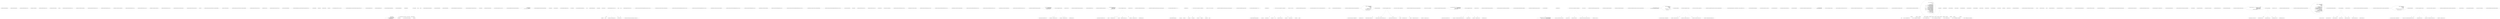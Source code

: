 digraph  {
n0 [cluster="Humanizer.Tests.ToQuantityTests.ToQuantityTests()", label="Entry Humanizer.Tests.ToQuantityTests.ToQuantityTests()", span="7-7"];
n1 [cluster="Humanizer.Tests.ToQuantityTests.ToQuantityTests()", label="Exit Humanizer.Tests.ToQuantityTests.ToQuantityTests()", span="7-7"];
n2 [cluster="Humanizer.Tests.ToQuantityTests.ToQuantity(string, int, string)", label="Entry Humanizer.Tests.ToQuantityTests.ToQuantity(string, int, string)", span="24-24"];
n3 [cluster="Humanizer.Tests.ToQuantityTests.ToQuantity(string, int, string)", label="Assert.Equal(expected, word.ToQuantity(quatity))", span="26-26"];
n4 [cluster="Humanizer.Tests.ToQuantityTests.ToQuantity(string, int, string)", label="Exit Humanizer.Tests.ToQuantityTests.ToQuantity(string, int, string)", span="24-24"];
n5 [cluster="string.ToQuantity(int, Humanizer.ShowQuantityAs)", label="Entry string.ToQuantity(int, Humanizer.ShowQuantityAs)", span="45-45"];
n6 [cluster="Unk.Equal", label="Entry Unk.Equal", span=""];
n7 [cluster="Humanizer.Tests.ToQuantityTests.ToQuantityWithNoQuantity(string, int, string)", label="Entry Humanizer.Tests.ToQuantityTests.ToQuantityWithNoQuantity(string, int, string)", span="41-41"];
n8 [cluster="Humanizer.Tests.ToQuantityTests.ToQuantityWithNoQuantity(string, int, string)", label="Assert.Equal(expected, word.ToQuantity(quatity, ShowQuantityAs.None))", span="43-43"];
n9 [cluster="Humanizer.Tests.ToQuantityTests.ToQuantityWithNoQuantity(string, int, string)", label="Exit Humanizer.Tests.ToQuantityTests.ToQuantityWithNoQuantity(string, int, string)", span="41-41"];
n10 [cluster="Humanizer.Tests.ToQuantityTests.ToQuantityNumeric(string, int, string)", label="Entry Humanizer.Tests.ToQuantityTests.ToQuantityNumeric(string, int, string)", span="58-58"];
n11 [cluster="Humanizer.Tests.ToQuantityTests.ToQuantityNumeric(string, int, string)", label="Assert.Equal(expected, word.ToQuantity(quatity, ShowQuantityAs.Numeric))", span="61-61"];
n12 [cluster="Humanizer.Tests.ToQuantityTests.ToQuantityNumeric(string, int, string)", label="Exit Humanizer.Tests.ToQuantityTests.ToQuantityNumeric(string, int, string)", span="58-58"];
n13 [cluster="Humanizer.Tests.ToQuantityTests.ToQuantityWords(string, int, string)", label="Entry Humanizer.Tests.ToQuantityTests.ToQuantityWords(string, int, string)", span="77-77"];
n14 [cluster="Humanizer.Tests.ToQuantityTests.ToQuantityWords(string, int, string)", label="Assert.Equal(expected, word.ToQuantity(quatity, ShowQuantityAs.Words))", span="79-79"];
n15 [cluster="Humanizer.Tests.ToQuantityTests.ToQuantityWords(string, int, string)", label="Exit Humanizer.Tests.ToQuantityTests.ToQuantityWords(string, int, string)", span="77-77"];
m0_0 [cluster="Humanizer.Tests.Localisation.es.NumberToWordsTests.NumberToWordsTests()", file="NameLookup.cs", label="Entry Humanizer.Tests.Localisation.es.NumberToWordsTests.NumberToWordsTests()", span="7-7"];
m0_1 [cluster="Humanizer.Tests.Localisation.es.NumberToWordsTests.NumberToWordsTests()", file="NameLookup.cs", label="Exit Humanizer.Tests.Localisation.es.NumberToWordsTests.NumberToWordsTests()", span="7-7"];
m0_5 [cluster="int.ToWords()", file="NameLookup.cs", label="Entry int.ToWords()", span="32-32"];
m0_7 [cluster="Humanizer.Tests.Localisation.es.NumberToWordsTests.ToOrdinalWords(int, string, Humanizer.GrammaticalGender)", file="NameLookup.cs", label="Entry Humanizer.Tests.Localisation.es.NumberToWordsTests.ToOrdinalWords(int, string, Humanizer.GrammaticalGender)", span="56-56"];
m0_8 [cluster="Humanizer.Tests.Localisation.es.NumberToWordsTests.ToOrdinalWords(int, string, Humanizer.GrammaticalGender)", file="NameLookup.cs", label="Assert.Equal(words, number.ToOrdinalWords(gender))", span="58-58"];
m0_9 [cluster="Humanizer.Tests.Localisation.es.NumberToWordsTests.ToOrdinalWords(int, string, Humanizer.GrammaticalGender)", file="NameLookup.cs", label="Exit Humanizer.Tests.Localisation.es.NumberToWordsTests.ToOrdinalWords(int, string, Humanizer.GrammaticalGender)", span="56-56"];
m0_2 [cluster="Humanizer.Tests.Localisation.es.NumberToWordsTests.ToWords(int, string)", file="NameLookup.cs", label="Entry Humanizer.Tests.Localisation.es.NumberToWordsTests.ToWords(int, string)", span="45-45"];
m0_3 [cluster="Humanizer.Tests.Localisation.es.NumberToWordsTests.ToWords(int, string)", file="NameLookup.cs", label="Assert.Equal(expected, number.ToWords())", span="47-47"];
m0_4 [cluster="Humanizer.Tests.Localisation.es.NumberToWordsTests.ToWords(int, string)", file="NameLookup.cs", label="Exit Humanizer.Tests.Localisation.es.NumberToWordsTests.ToWords(int, string)", span="45-45"];
m0_10 [cluster="int.ToOrdinalWords(Humanizer.GrammaticalGender)", file="NameLookup.cs", label="Entry int.ToOrdinalWords(Humanizer.GrammaticalGender)", span="79-79"];
m1_0 [cluster="CommandLine.Text.Example.Example(string, System.Collections.Generic.IEnumerable<CommandLine.UnParserSettings>, object)", file="ParserResult.cs", label="Entry CommandLine.Text.Example.Example(string, System.Collections.Generic.IEnumerable<CommandLine.UnParserSettings>, object)", span="22-22"];
m1_1 [cluster="CommandLine.Text.Example.Example(string, System.Collections.Generic.IEnumerable<CommandLine.UnParserSettings>, object)", file="ParserResult.cs", label="string.IsNullOrEmpty(helpText)", span="24-24"];
m1_7 [cluster="CommandLine.Text.Example.Example(string, System.Collections.Generic.IEnumerable<CommandLine.UnParserSettings>, object)", file="ParserResult.cs", label="this.helpText = helpText", span="28-28"];
m1_8 [cluster="CommandLine.Text.Example.Example(string, System.Collections.Generic.IEnumerable<CommandLine.UnParserSettings>, object)", file="ParserResult.cs", label="this.formatStyles = formatStyles", span="29-29"];
m1_9 [cluster="CommandLine.Text.Example.Example(string, System.Collections.Generic.IEnumerable<CommandLine.UnParserSettings>, object)", file="ParserResult.cs", label="this.sample = sample", span="30-30"];
m1_2 [cluster="CommandLine.Text.Example.Example(string, System.Collections.Generic.IEnumerable<CommandLine.UnParserSettings>, object)", file="ParserResult.cs", label="throw new ArgumentException(''helpText can't be null or empty'', ''helpText'');", span="24-24"];
m1_10 [cluster="CommandLine.Text.Example.Example(string, System.Collections.Generic.IEnumerable<CommandLine.UnParserSettings>, object)", file="ParserResult.cs", label="Exit CommandLine.Text.Example.Example(string, System.Collections.Generic.IEnumerable<CommandLine.UnParserSettings>, object)", span="22-22"];
m1_16 [cluster="CommandLine.Text.Example.Example(string, object)", file="ParserResult.cs", label="Entry CommandLine.Text.Example.Example(string, object)", span="38-38"];
m1_17 [cluster="CommandLine.Text.Example.Example(string, object)", file="ParserResult.cs", label="Exit CommandLine.Text.Example.Example(string, object)", span="38-38"];
m1_24 [cluster="CommandLine.Text.Example.Equals(CommandLine.Text.Example)", file="ParserResult.cs", label="Entry CommandLine.Text.Example.Equals(CommandLine.Text.Example)", span="88-88"];
m1_30 [cluster="CommandLine.Text.Example.Equals(CommandLine.Text.Example)", file="ParserResult.cs", label="other == null", span="90-90"];
m1_32 [cluster="CommandLine.Text.Example.Equals(CommandLine.Text.Example)", file="ParserResult.cs", label="return HelpText.Equals(other.HelpText)\r\n                && FormatStyles.SequenceEqual(other.FormatStyles)\r\n                && Sample.Equals(other.Sample);", span="95-97"];
m1_31 [cluster="CommandLine.Text.Example.Equals(CommandLine.Text.Example)", file="ParserResult.cs", label="return false;", span="92-92"];
m1_33 [cluster="CommandLine.Text.Example.Equals(CommandLine.Text.Example)", file="ParserResult.cs", label="Exit CommandLine.Text.Example.Equals(CommandLine.Text.Example)", span="88-88"];
m1_26 [cluster="CommandLine.Text.Example.GetHashCode()", file="ParserResult.cs", label="Entry CommandLine.Text.Example.GetHashCode()", span="78-78"];
m1_27 [cluster="CommandLine.Text.Example.GetHashCode()", file="ParserResult.cs", label="return new { HelpText, FormatStyles, Sample }.GetHashCode();", span="80-80"];
m1_28 [cluster="CommandLine.Text.Example.GetHashCode()", file="ParserResult.cs", label="Exit CommandLine.Text.Example.GetHashCode()", span="78-78"];
m1_14 [cluster="CommandLine.Text.Example.Example(string, CommandLine.UnParserSettings, object)", file="ParserResult.cs", label="Entry CommandLine.Text.Example.Example(string, CommandLine.UnParserSettings, object)", span="33-33"];
m1_15 [cluster="CommandLine.Text.Example.Example(string, CommandLine.UnParserSettings, object)", file="ParserResult.cs", label="Exit CommandLine.Text.Example.Example(string, CommandLine.UnParserSettings, object)", span="33-33"];
m1_25 [cluster="object.Equals(object)", file="ParserResult.cs", label="Entry object.Equals(object)", span="0-0"];
m1_40 [cluster="CommandLine.UnParserSettings.UnParserSettings()", file="ParserResult.cs", label="Entry CommandLine.UnParserSettings.UnParserSettings()", span="15-15"];
m1_39 [cluster="System.Collections.Generic.IEnumerable<TSource>.Any<TSource>()", file="ParserResult.cs", label="Entry System.Collections.Generic.IEnumerable<TSource>.Any<TSource>()", span="0-0"];
m1_36 [cluster="CommandLine.Text.ExampleExtensions.GetFormatStylesOrDefault(CommandLine.Text.Example)", file="ParserResult.cs", label="Entry CommandLine.Text.ExampleExtensions.GetFormatStylesOrDefault(CommandLine.Text.Example)", span="103-103"];
m1_37 [cluster="CommandLine.Text.ExampleExtensions.GetFormatStylesOrDefault(CommandLine.Text.Example)", file="ParserResult.cs", label="return example.FormatStyles.Any()\r\n                ? example.FormatStyles\r\n                : new[] { new UnParserSettings { Consumed = true } };", span="105-107"];
m1_38 [cluster="CommandLine.Text.ExampleExtensions.GetFormatStylesOrDefault(CommandLine.Text.Example)", file="ParserResult.cs", label="Exit CommandLine.Text.ExampleExtensions.GetFormatStylesOrDefault(CommandLine.Text.Example)", span="103-103"];
m1_34 [cluster="string.Equals(string)", file="ParserResult.cs", label="Entry string.Equals(string)", span="0-0"];
m1_11 [cluster="string.IsNullOrEmpty(string)", file="ParserResult.cs", label="Entry string.IsNullOrEmpty(string)", span="0-0"];
m1_12 [cluster="System.ArgumentException.ArgumentException(string, string)", file="ParserResult.cs", label="Entry System.ArgumentException.ArgumentException(string, string)", span="0-0"];
m1_35 [cluster="Unk.SequenceEqual", file="ParserResult.cs", label="Entry Unk.SequenceEqual", span=""];
m1_13 [cluster="System.ArgumentNullException.ArgumentNullException(string)", file="ParserResult.cs", label="Entry System.ArgumentNullException.ArgumentNullException(string)", span="0-0"];
m1_18 [cluster="CommandLine.Text.Example.Equals(object)", file="ParserResult.cs", label="Entry CommandLine.Text.Example.Equals(object)", span="63-63"];
m1_19 [cluster="CommandLine.Text.Example.Equals(object)", file="ParserResult.cs", label="var other = obj as Example", span="65-65"];
m1_22 [cluster="CommandLine.Text.Example.Equals(object)", file="ParserResult.cs", label="return base.Equals(obj);", span="71-71"];
m1_20 [cluster="CommandLine.Text.Example.Equals(object)", file="ParserResult.cs", label="other != null", span="66-66"];
m1_21 [cluster="CommandLine.Text.Example.Equals(object)", file="ParserResult.cs", label="return Equals(other);", span="68-68"];
m1_23 [cluster="CommandLine.Text.Example.Equals(object)", file="ParserResult.cs", label="Exit CommandLine.Text.Example.Equals(object)", span="63-63"];
m1_29 [cluster="object.GetHashCode()", file="ParserResult.cs", label="Entry object.GetHashCode()", span="0-0"];
m1_41 [file="ParserResult.cs", label="CommandLine.Text.Example", span=""];
m2_9 [cluster="string.Substring(int, int)", file="ReflectionExtensions.cs", label="Entry string.Substring(int, int)", span="0-0"];
m2_0 [cluster="Humanizer.FixedLengthTruncator.Truncate(string, int, string)", file="ReflectionExtensions.cs", label="Entry Humanizer.FixedLengthTruncator.Truncate(string, int, string)", span="7-7"];
m2_1 [cluster="Humanizer.FixedLengthTruncator.Truncate(string, int, string)", file="ReflectionExtensions.cs", label="value == null", span="9-9"];
m2_3 [cluster="Humanizer.FixedLengthTruncator.Truncate(string, int, string)", file="ReflectionExtensions.cs", label="value.Length == 0", span="12-12"];
m2_4 [cluster="Humanizer.FixedLengthTruncator.Truncate(string, int, string)", file="ReflectionExtensions.cs", label="return value;", span="13-13"];
m2_5 [cluster="Humanizer.FixedLengthTruncator.Truncate(string, int, string)", file="ReflectionExtensions.cs", label="truncationString == null || truncationString.Length > length", span="15-15"];
m2_6 [cluster="Humanizer.FixedLengthTruncator.Truncate(string, int, string)", file="ReflectionExtensions.cs", label="return value.Substring(0, length);", span="16-16"];
m2_7 [cluster="Humanizer.FixedLengthTruncator.Truncate(string, int, string)", file="ReflectionExtensions.cs", label="return value.Length > length ? value.Substring(0, length - truncationString.Length) + truncationString : value;", span="18-18"];
m2_2 [cluster="Humanizer.FixedLengthTruncator.Truncate(string, int, string)", file="ReflectionExtensions.cs", label="return null;", span="10-10"];
m2_8 [cluster="Humanizer.FixedLengthTruncator.Truncate(string, int, string)", file="ReflectionExtensions.cs", label="Exit Humanizer.FixedLengthTruncator.Truncate(string, int, string)", span="7-7"];
m5_26 [cluster="Humanizer.Tests.TruncatorTests.TruncateWithTruncationStringAndFixedNumberOfWordsTruncator(string, int, string, string)", file="Tokenizer.cs", label="Entry Humanizer.Tests.TruncatorTests.TruncateWithTruncationStringAndFixedNumberOfWordsTruncator(string, int, string, string)", span="110-110"];
m5_27 [cluster="Humanizer.Tests.TruncatorTests.TruncateWithTruncationStringAndFixedNumberOfWordsTruncator(string, int, string, string)", file="Tokenizer.cs", label="Assert.Equal(expectedOutput, input.Truncate(length, truncationString, Truncator.FixedNumberOfWords))", span="112-112"];
m5_28 [cluster="Humanizer.Tests.TruncatorTests.TruncateWithTruncationStringAndFixedNumberOfWordsTruncator(string, int, string, string)", file="Tokenizer.cs", label="Exit Humanizer.Tests.TruncatorTests.TruncateWithTruncationStringAndFixedNumberOfWordsTruncator(string, int, string, string)", span="110-110"];
m5_19 [cluster="Humanizer.Tests.TruncatorTests.TruncateWithTruncationStringAndFixedLengthTruncator(string, int, string, string)", file="Tokenizer.cs", label="Entry Humanizer.Tests.TruncatorTests.TruncateWithTruncationStringAndFixedLengthTruncator(string, int, string, string)", span="80-80"];
m5_20 [cluster="Humanizer.Tests.TruncatorTests.TruncateWithTruncationStringAndFixedLengthTruncator(string, int, string, string)", file="Tokenizer.cs", label="Assert.Equal(expectedOutput, input.Truncate(length, truncationString, Truncator.FixedLength))", span="82-82"];
m5_21 [cluster="Humanizer.Tests.TruncatorTests.TruncateWithTruncationStringAndFixedLengthTruncator(string, int, string, string)", file="Tokenizer.cs", label="Exit Humanizer.Tests.TruncatorTests.TruncateWithTruncationStringAndFixedLengthTruncator(string, int, string, string)", span="80-80"];
m5_5 [cluster="Humanizer.Tests.TruncatorTests.TruncateWithFixedLengthTruncator(string, int, string)", file="Tokenizer.cs", label="Entry Humanizer.Tests.TruncatorTests.TruncateWithFixedLengthTruncator(string, int, string)", span="26-26"];
m5_6 [cluster="Humanizer.Tests.TruncatorTests.TruncateWithFixedLengthTruncator(string, int, string)", file="Tokenizer.cs", label="Assert.Equal(expectedOutput, input.Truncate(length, Truncator.FixedLength))", span="28-28"];
m5_7 [cluster="Humanizer.Tests.TruncatorTests.TruncateWithFixedLengthTruncator(string, int, string)", file="Tokenizer.cs", label="Exit Humanizer.Tests.TruncatorTests.TruncateWithFixedLengthTruncator(string, int, string)", span="26-26"];
m5_23 [cluster="Humanizer.Tests.TruncatorTests.TruncateWithTruncationStringAndFixedNumberOfCharactersTruncator(string, int, string, string)", file="Tokenizer.cs", label="Entry Humanizer.Tests.TruncatorTests.TruncateWithTruncationStringAndFixedNumberOfCharactersTruncator(string, int, string, string)", span="95-95"];
m5_24 [cluster="Humanizer.Tests.TruncatorTests.TruncateWithTruncationStringAndFixedNumberOfCharactersTruncator(string, int, string, string)", file="Tokenizer.cs", label="Assert.Equal(expectedOutput, input.Truncate(length, truncationString, Truncator.FixedNumberOfCharacters))", span="97-97"];
m5_25 [cluster="Humanizer.Tests.TruncatorTests.TruncateWithTruncationStringAndFixedNumberOfCharactersTruncator(string, int, string, string)", file="Tokenizer.cs", label="Exit Humanizer.Tests.TruncatorTests.TruncateWithTruncationStringAndFixedNumberOfCharactersTruncator(string, int, string, string)", span="95-95"];
m5_8 [cluster="string.Truncate(int, Humanizer.ITruncator)", file="Tokenizer.cs", label="Entry string.Truncate(int, Humanizer.ITruncator)", span="27-27"];
m5_3 [cluster="string.Truncate(int)", file="Tokenizer.cs", label="Entry string.Truncate(int)", span="15-15"];
m5_0 [cluster="Humanizer.Tests.TruncatorTests.Truncate(string, int, string)", file="Tokenizer.cs", label="Entry Humanizer.Tests.TruncatorTests.Truncate(string, int, string)", span="14-14"];
m5_2 [cluster="Humanizer.Tests.TruncatorTests.Truncate(string, int, string)", file="Tokenizer.cs", label="Exit Humanizer.Tests.TruncatorTests.Truncate(string, int, string)", span="14-14"];
m5_18 [cluster="string.Truncate(int, string)", file="Tokenizer.cs", label="Entry string.Truncate(int, string)", span="39-39"];
m5_22 [cluster="string.Truncate(int, string, Humanizer.ITruncator)", file="Tokenizer.cs", label="Entry string.Truncate(int, string, Humanizer.ITruncator)", span="52-52"];
m5_15 [cluster="Humanizer.Tests.TruncatorTests.TruncateWithTruncationString(string, int, string, string)", file="Tokenizer.cs", label="Entry Humanizer.Tests.TruncatorTests.TruncateWithTruncationString(string, int, string, string)", span="65-65"];
m5_16 [cluster="Humanizer.Tests.TruncatorTests.TruncateWithTruncationString(string, int, string, string)", file="Tokenizer.cs", label="Assert.Equal(expectedOutput, input.Truncate(length, truncationString))", span="67-67"];
m5_17 [cluster="Humanizer.Tests.TruncatorTests.TruncateWithTruncationString(string, int, string, string)", file="Tokenizer.cs", label="Exit Humanizer.Tests.TruncatorTests.TruncateWithTruncationString(string, int, string, string)", span="65-65"];
m5_9 [cluster="Humanizer.Tests.TruncatorTests.TruncateWithFixedNumberOfCharactersTruncator(string, int, string)", file="Tokenizer.cs", label="Entry Humanizer.Tests.TruncatorTests.TruncateWithFixedNumberOfCharactersTruncator(string, int, string)", span="38-38"];
m5_10 [cluster="Humanizer.Tests.TruncatorTests.TruncateWithFixedNumberOfCharactersTruncator(string, int, string)", file="Tokenizer.cs", label="Assert.Equal(expectedOutput, input.Truncate(length, Truncator.FixedNumberOfCharacters))", span="40-40"];
m5_11 [cluster="Humanizer.Tests.TruncatorTests.TruncateWithFixedNumberOfCharactersTruncator(string, int, string)", file="Tokenizer.cs", label="Exit Humanizer.Tests.TruncatorTests.TruncateWithFixedNumberOfCharactersTruncator(string, int, string)", span="38-38"];
m5_12 [cluster="Humanizer.Tests.TruncatorTests.TruncateWithFixedNumberOfWordsTruncator(string, int, string)", file="Tokenizer.cs", label="Entry Humanizer.Tests.TruncatorTests.TruncateWithFixedNumberOfWordsTruncator(string, int, string)", span="51-51"];
m5_13 [cluster="Humanizer.Tests.TruncatorTests.TruncateWithFixedNumberOfWordsTruncator(string, int, string)", file="Tokenizer.cs", label="Assert.Equal(expectedOutput, input.Truncate(length, Truncator.FixedNumberOfWords))", span="53-53"];
m5_14 [cluster="Humanizer.Tests.TruncatorTests.TruncateWithFixedNumberOfWordsTruncator(string, int, string)", file="Tokenizer.cs", label="Exit Humanizer.Tests.TruncatorTests.TruncateWithFixedNumberOfWordsTruncator(string, int, string)", span="51-51"];
m7_46 [cluster="CommandLine.Tests.Unit.Text.HelpTextTests.Create_instance_with_enum_options_disabled()", file="TypeLookup.cs", label="Entry CommandLine.Tests.Unit.Text.HelpTextTests.Create_instance_with_enum_options_disabled()", span="90-90"];
m7_47 [cluster="CommandLine.Tests.Unit.Text.HelpTextTests.Create_instance_with_enum_options_disabled()", file="TypeLookup.cs", label="var sut = new HelpText { AddDashesToOption = true }\r\n                .AddPreOptionsLine(''pre-options'')\r\n                .AddOptions(new FakeOptionsWithHelpTextEnum())\r\n                .AddPostOptionsLine(''post-options'')", span="94-97"];
m7_48 [cluster="CommandLine.Tests.Unit.Text.HelpTextTests.Create_instance_with_enum_options_disabled()", file="TypeLookup.cs", label="var lines = sut.ToString().ToNotEmptyLines().TrimStringArray()", span="101-101"];
m7_49 [cluster="CommandLine.Tests.Unit.Text.HelpTextTests.Create_instance_with_enum_options_disabled()", file="TypeLookup.cs", label="Assert.Equal(''pre-options'', lines[0])", span="102-102"];
m7_50 [cluster="CommandLine.Tests.Unit.Text.HelpTextTests.Create_instance_with_enum_options_disabled()", file="TypeLookup.cs", label="Assert.Equal(''--stringvalue    Define a string value here.'', lines[1])", span="103-103"];
m7_51 [cluster="CommandLine.Tests.Unit.Text.HelpTextTests.Create_instance_with_enum_options_disabled()", file="TypeLookup.cs", label="Assert.Equal(''--shape          Define a enum value here.'', lines[2])", span="104-104"];
m7_52 [cluster="CommandLine.Tests.Unit.Text.HelpTextTests.Create_instance_with_enum_options_disabled()", file="TypeLookup.cs", label="Assert.Equal(''--help           Display this help screen.'', lines[3])", span="105-105"];
m7_53 [cluster="CommandLine.Tests.Unit.Text.HelpTextTests.Create_instance_with_enum_options_disabled()", file="TypeLookup.cs", label="Assert.Equal(''post-options'', lines[4])", span="106-106"];
m7_54 [cluster="CommandLine.Tests.Unit.Text.HelpTextTests.Create_instance_with_enum_options_disabled()", file="TypeLookup.cs", label="Exit CommandLine.Tests.Unit.Text.HelpTextTests.Create_instance_with_enum_options_disabled()", span="90-90"];
m7_16 [cluster="CommandLine.Text.HelpText.HelpText(string, string)", file="TypeLookup.cs", label="Entry CommandLine.Text.HelpText.HelpText(string, string)", span="79-79"];
m7_22 [cluster="CommandLine.Tests.Unit.Text.HelpTextTests.Create_instance_with_options()", file="TypeLookup.cs", label="Entry CommandLine.Tests.Unit.Text.HelpTextTests.Create_instance_with_options()", span="46-46"];
m7_23 [cluster="CommandLine.Tests.Unit.Text.HelpTextTests.Create_instance_with_options()", file="TypeLookup.cs", label="var sut = new HelpText { AddDashesToOption = true }\r\n                .AddPreOptionsLine(''pre-options'')\r\n                .AddOptions(new FakeOptions())\r\n                .AddPostOptionsLine(''post-options'')", span="50-53"];
m7_24 [cluster="CommandLine.Tests.Unit.Text.HelpTextTests.Create_instance_with_options()", file="TypeLookup.cs", label="var lines = sut.ToString().ToNotEmptyLines().TrimStringArray()", span="57-57"];
m7_25 [cluster="CommandLine.Tests.Unit.Text.HelpTextTests.Create_instance_with_options()", file="TypeLookup.cs", label="Assert.Equal(''pre-options'', lines[0])", span="58-58"];
m7_26 [cluster="CommandLine.Tests.Unit.Text.HelpTextTests.Create_instance_with_options()", file="TypeLookup.cs", label="Assert.Equal(''--stringvalue    Define a string value here.'', lines[1])", span="59-59"];
m7_27 [cluster="CommandLine.Tests.Unit.Text.HelpTextTests.Create_instance_with_options()", file="TypeLookup.cs", label="Assert.Equal(''-i               Define a int sequence here.'', lines[2])", span="60-60"];
m7_28 [cluster="CommandLine.Tests.Unit.Text.HelpTextTests.Create_instance_with_options()", file="TypeLookup.cs", label="Assert.Equal(''-x               Define a boolean or switch value here.'', lines[3])", span="61-61"];
m7_29 [cluster="CommandLine.Tests.Unit.Text.HelpTextTests.Create_instance_with_options()", file="TypeLookup.cs", label="Assert.Equal(''--help           Display this help screen.'', lines[4])", span="62-62"];
m7_30 [cluster="CommandLine.Tests.Unit.Text.HelpTextTests.Create_instance_with_options()", file="TypeLookup.cs", label="Assert.Equal(''post-options'', lines[5])", span="63-63"];
m7_31 [cluster="CommandLine.Tests.Unit.Text.HelpTextTests.Create_instance_with_options()", file="TypeLookup.cs", label="Exit CommandLine.Tests.Unit.Text.HelpTextTests.Create_instance_with_options()", span="46-46"];
m7_62 [cluster="CommandLine.Tests.Unit.Text.HelpTextTests.When_help_text_is_longer_than_width_it_will_wrap_around_as_if_in_a_column()", file="TypeLookup.cs", label="Entry CommandLine.Tests.Unit.Text.HelpTextTests.When_help_text_is_longer_than_width_it_will_wrap_around_as_if_in_a_column()", span="126-126"];
m7_63 [cluster="CommandLine.Tests.Unit.Text.HelpTextTests.When_help_text_is_longer_than_width_it_will_wrap_around_as_if_in_a_column()", file="TypeLookup.cs", label="var sut = new HelpText(new HeadingInfo(''CommandLine.Tests.dll'', ''1.9.4.131''))", span="130-130"];
m7_64 [cluster="CommandLine.Tests.Unit.Text.HelpTextTests.When_help_text_is_longer_than_width_it_will_wrap_around_as_if_in_a_column()", file="TypeLookup.cs", label="sut.MaximumDisplayWidth = 40", span="131-131"];
m7_65 [cluster="CommandLine.Tests.Unit.Text.HelpTextTests.When_help_text_is_longer_than_width_it_will_wrap_around_as_if_in_a_column()", file="TypeLookup.cs", label="sut.AddOptions(new FakeOptionsWithLongDescription())", span="132-132"];
m7_66 [cluster="CommandLine.Tests.Unit.Text.HelpTextTests.When_help_text_is_longer_than_width_it_will_wrap_around_as_if_in_a_column()", file="TypeLookup.cs", label="var lines = sut.ToString().Split(new[] { Environment.NewLine }, StringSplitOptions.None)", span="135-135"];
m7_67 [cluster="CommandLine.Tests.Unit.Text.HelpTextTests.When_help_text_is_longer_than_width_it_will_wrap_around_as_if_in_a_column()", file="TypeLookup.cs", label="lines[2].Should().Be(''  v, verbose    This is the description'')", span="136-136"];
m7_68 [cluster="CommandLine.Tests.Unit.Text.HelpTextTests.When_help_text_is_longer_than_width_it_will_wrap_around_as_if_in_a_column()", file="TypeLookup.cs", label="lines[3].Should().Be(''                of the verbosity to '')", span="138-138"];
m7_69 [cluster="CommandLine.Tests.Unit.Text.HelpTextTests.When_help_text_is_longer_than_width_it_will_wrap_around_as_if_in_a_column()", file="TypeLookup.cs", label="lines[4].Should().Be(''                test out the wrapping '')", span="139-139"];
m7_70 [cluster="CommandLine.Tests.Unit.Text.HelpTextTests.When_help_text_is_longer_than_width_it_will_wrap_around_as_if_in_a_column()", file="TypeLookup.cs", label="lines[5].Should().Be(''                capabilities of the '')", span="140-140"];
m7_71 [cluster="CommandLine.Tests.Unit.Text.HelpTextTests.When_help_text_is_longer_than_width_it_will_wrap_around_as_if_in_a_column()", file="TypeLookup.cs", label="lines[6].Should().Be(''                Help Text.'')", span="141-141"];
m7_72 [cluster="CommandLine.Tests.Unit.Text.HelpTextTests.When_help_text_is_longer_than_width_it_will_wrap_around_as_if_in_a_column()", file="TypeLookup.cs", label="Exit CommandLine.Tests.Unit.Text.HelpTextTests.When_help_text_is_longer_than_width_it_will_wrap_around_as_if_in_a_column()", span="126-126"];
m7_77 [cluster="CommandLine.Tests.Unit.Text.HelpTextTests.Long_help_text_without_spaces()", file="TypeLookup.cs", label="Entry CommandLine.Tests.Unit.Text.HelpTextTests.Long_help_text_without_spaces()", span="146-146"];
m7_78 [cluster="CommandLine.Tests.Unit.Text.HelpTextTests.Long_help_text_without_spaces()", file="TypeLookup.cs", label="var sut = new HelpText(new HeadingInfo(''CommandLine.Tests.dll'', ''1.9.4.131''))", span="150-150"];
m7_79 [cluster="CommandLine.Tests.Unit.Text.HelpTextTests.Long_help_text_without_spaces()", file="TypeLookup.cs", label="sut.MaximumDisplayWidth = 40", span="151-151"];
m7_80 [cluster="CommandLine.Tests.Unit.Text.HelpTextTests.Long_help_text_without_spaces()", file="TypeLookup.cs", label="sut.AddOptions(new FakeOptionsWithLongDescriptionAndNoSpaces())", span="152-152"];
m7_81 [cluster="CommandLine.Tests.Unit.Text.HelpTextTests.Long_help_text_without_spaces()", file="TypeLookup.cs", label="var lines = sut.ToString().Split(new[] { Environment.NewLine }, StringSplitOptions.None)", span="155-155"];
m7_82 [cluster="CommandLine.Tests.Unit.Text.HelpTextTests.Long_help_text_without_spaces()", file="TypeLookup.cs", label="lines[2].Should().Be(''  v, verbose    Before '')", span="156-156"];
m7_83 [cluster="CommandLine.Tests.Unit.Text.HelpTextTests.Long_help_text_without_spaces()", file="TypeLookup.cs", label="lines[3].Should().Be(''                012345678901234567890123'')", span="157-157"];
m7_84 [cluster="CommandLine.Tests.Unit.Text.HelpTextTests.Long_help_text_without_spaces()", file="TypeLookup.cs", label="lines[4].Should().Be(''                After'')", span="158-158"];
m7_85 [cluster="CommandLine.Tests.Unit.Text.HelpTextTests.Long_help_text_without_spaces()", file="TypeLookup.cs", label="lines[5].Should().Be(''  input-file    Before '')", span="159-159"];
m7_86 [cluster="CommandLine.Tests.Unit.Text.HelpTextTests.Long_help_text_without_spaces()", file="TypeLookup.cs", label="lines[6].Should().Be(''                012345678901234567890123'')", span="160-160"];
m7_87 [cluster="CommandLine.Tests.Unit.Text.HelpTextTests.Long_help_text_without_spaces()", file="TypeLookup.cs", label="lines[7].Should().Be(''                456789 After'')", span="161-161"];
m7_88 [cluster="CommandLine.Tests.Unit.Text.HelpTextTests.Long_help_text_without_spaces()", file="TypeLookup.cs", label="Exit CommandLine.Tests.Unit.Text.HelpTextTests.Long_help_text_without_spaces()", span="146-146"];
m7_196 [cluster="System.Collections.Generic.IEnumerable<TSource>.Concat<TSource>(System.Collections.Generic.IEnumerable<TSource>)", file="TypeLookup.cs", label="Entry System.Collections.Generic.IEnumerable<TSource>.Concat<TSource>(System.Collections.Generic.IEnumerable<TSource>)", span="0-0"];
m7_170 [cluster="Unk.True", file="TypeLookup.cs", label="Entry Unk.True", span=""];
m7_119 [cluster="CommandLine.BadFormatTokenError.BadFormatTokenError(string)", file="TypeLookup.cs", label="Entry CommandLine.BadFormatTokenError.BadFormatTokenError(string)", span="192-192"];
m7_153 [cluster="CommandLine.Tests.Unit.Text.HelpTextTests.Invoke_AutoBuild_for_Options_returns_appropriate_formatted_text()", file="TypeLookup.cs", label="Entry CommandLine.Tests.Unit.Text.HelpTextTests.Invoke_AutoBuild_for_Options_returns_appropriate_formatted_text()", span="252-252"];
m7_154 [cluster="CommandLine.Tests.Unit.Text.HelpTextTests.Invoke_AutoBuild_for_Options_returns_appropriate_formatted_text()", file="TypeLookup.cs", label="var fakeResult = new ParserResult<FakeOptions>(\r\n                ParserResultType.Options,\r\n                new FakeOptions(),\r\n                new Error[]\r\n                    {\r\n                        new BadFormatTokenError(''badtoken''),\r\n                        new SequenceOutOfRangeError(new NameInfo(''i'', ''''))\r\n                    },\r\n                Maybe.Nothing<IEnumerable<Type>>())", span="255-263"];
m7_155 [cluster="CommandLine.Tests.Unit.Text.HelpTextTests.Invoke_AutoBuild_for_Options_returns_appropriate_formatted_text()", file="TypeLookup.cs", label="var helpText = HelpText.AutoBuild(fakeResult)", span="266-266"];
m7_156 [cluster="CommandLine.Tests.Unit.Text.HelpTextTests.Invoke_AutoBuild_for_Options_returns_appropriate_formatted_text()", file="TypeLookup.cs", label="var lines = helpText.ToString().ToNotEmptyLines().TrimStringArray()", span="269-269"];
m7_157 [cluster="CommandLine.Tests.Unit.Text.HelpTextTests.Invoke_AutoBuild_for_Options_returns_appropriate_formatted_text()", file="TypeLookup.cs", label="Assert.True(lines[0].StartsWith(''CommandLine'', StringComparison.Ordinal))", span="271-271"];
m7_158 [cluster="CommandLine.Tests.Unit.Text.HelpTextTests.Invoke_AutoBuild_for_Options_returns_appropriate_formatted_text()", file="TypeLookup.cs", label="Assert.True(lines[1].StartsWith(''Copyright (c)'', StringComparison.Ordinal))", span="272-272"];
m7_159 [cluster="CommandLine.Tests.Unit.Text.HelpTextTests.Invoke_AutoBuild_for_Options_returns_appropriate_formatted_text()", file="TypeLookup.cs", label="Assert.Equal(''ERROR(S):'', lines[2])", span="273-273"];
m7_160 [cluster="CommandLine.Tests.Unit.Text.HelpTextTests.Invoke_AutoBuild_for_Options_returns_appropriate_formatted_text()", file="TypeLookup.cs", label="Assert.Equal(''Token 'badtoken' is not recognized.'', lines[3])", span="274-274"];
m7_161 [cluster="CommandLine.Tests.Unit.Text.HelpTextTests.Invoke_AutoBuild_for_Options_returns_appropriate_formatted_text()", file="TypeLookup.cs", label="Assert.Equal(''A sequence option 'i' is defined with few items than required.'', lines[4])", span="275-275"];
m7_162 [cluster="CommandLine.Tests.Unit.Text.HelpTextTests.Invoke_AutoBuild_for_Options_returns_appropriate_formatted_text()", file="TypeLookup.cs", label="Assert.Equal(''--stringvalue    Define a string value here.'', lines[5])", span="276-276"];
m7_163 [cluster="CommandLine.Tests.Unit.Text.HelpTextTests.Invoke_AutoBuild_for_Options_returns_appropriate_formatted_text()", file="TypeLookup.cs", label="Assert.Equal(''-i               Define a int sequence here.'', lines[6])", span="277-277"];
m7_164 [cluster="CommandLine.Tests.Unit.Text.HelpTextTests.Invoke_AutoBuild_for_Options_returns_appropriate_formatted_text()", file="TypeLookup.cs", label="Assert.Equal(''-x               Define a boolean or switch value here.'', lines[7])", span="278-278"];
m7_165 [cluster="CommandLine.Tests.Unit.Text.HelpTextTests.Invoke_AutoBuild_for_Options_returns_appropriate_formatted_text()", file="TypeLookup.cs", label="Assert.Equal(''--help           Display this help screen.'', lines[8])", span="279-279"];
m7_166 [cluster="CommandLine.Tests.Unit.Text.HelpTextTests.Invoke_AutoBuild_for_Options_returns_appropriate_formatted_text()", file="TypeLookup.cs", label="Exit CommandLine.Tests.Unit.Text.HelpTextTests.Invoke_AutoBuild_for_Options_returns_appropriate_formatted_text()", span="252-252"];
m7_169 [cluster="string.StartsWith(string, System.StringComparison)", file="TypeLookup.cs", label="Entry string.StartsWith(string, System.StringComparison)", span="0-0"];
m7_35 [cluster="CommandLine.Tests.Unit.Text.HelpTextTests.Create_instance_with_enum_options_enabled()", file="TypeLookup.cs", label="Entry CommandLine.Tests.Unit.Text.HelpTextTests.Create_instance_with_enum_options_enabled()", span="68-68"];
m7_36 [cluster="CommandLine.Tests.Unit.Text.HelpTextTests.Create_instance_with_enum_options_enabled()", file="TypeLookup.cs", label="var sut = new HelpText { AddDashesToOption = true, AddEnumValuesToHelpText = true }\r\n                .AddPreOptionsLine(''pre-options'')\r\n                .AddOptions(new FakeOptionsWithHelpTextEnum())\r\n                .AddPostOptionsLine(''post-options'')", span="72-75"];
m7_37 [cluster="CommandLine.Tests.Unit.Text.HelpTextTests.Create_instance_with_enum_options_enabled()", file="TypeLookup.cs", label="var lines = sut.ToString().ToNotEmptyLines().TrimStringArray()", span="79-79"];
m7_38 [cluster="CommandLine.Tests.Unit.Text.HelpTextTests.Create_instance_with_enum_options_enabled()", file="TypeLookup.cs", label="Assert.Equal(''pre-options'', lines[0])", span="80-80"];
m7_39 [cluster="CommandLine.Tests.Unit.Text.HelpTextTests.Create_instance_with_enum_options_enabled()", file="TypeLookup.cs", label="Assert.Equal(''--stringvalue    Define a string value here.'', lines[1])", span="81-81"];
m7_40 [cluster="CommandLine.Tests.Unit.Text.HelpTextTests.Create_instance_with_enum_options_enabled()", file="TypeLookup.cs", label="Assert.Equal(''--shape          Define a enum value here. Valid values: Circle, Square,'', lines[2])", span="82-82"];
m7_41 [cluster="CommandLine.Tests.Unit.Text.HelpTextTests.Create_instance_with_enum_options_enabled()", file="TypeLookup.cs", label="Assert.Equal(''Triangle'', lines[3])", span="83-83"];
m7_42 [cluster="CommandLine.Tests.Unit.Text.HelpTextTests.Create_instance_with_enum_options_enabled()", file="TypeLookup.cs", label="Assert.Equal(''--help           Display this help screen.'', lines[4])", span="84-84"];
m7_43 [cluster="CommandLine.Tests.Unit.Text.HelpTextTests.Create_instance_with_enum_options_enabled()", file="TypeLookup.cs", label="Assert.Equal(''post-options'', lines[5])", span="85-85"];
m7_44 [cluster="CommandLine.Tests.Unit.Text.HelpTextTests.Create_instance_with_enum_options_enabled()", file="TypeLookup.cs", label="Exit CommandLine.Tests.Unit.Text.HelpTextTests.Create_instance_with_enum_options_enabled()", span="68-68"];
m7_123 [cluster="CommandLine.MissingRequiredOptionError.MissingRequiredOptionError(CommandLine.NameInfo)", file="TypeLookup.cs", label="Entry CommandLine.MissingRequiredOptionError.MissingRequiredOptionError(CommandLine.NameInfo)", span="287-287"];
m7_45 [cluster="CommandLine.Tests.Fakes.FakeOptionsWithHelpTextEnum.FakeOptionsWithHelpTextEnum()", file="TypeLookup.cs", label="Entry CommandLine.Tests.Fakes.FakeOptionsWithHelpTextEnum.FakeOptionsWithHelpTextEnum()", span="11-11"];
m7_90 [cluster="CommandLine.Tests.Unit.Text.HelpTextTests.Long_pre_and_post_lines_without_spaces()", file="TypeLookup.cs", label="Entry CommandLine.Tests.Unit.Text.HelpTextTests.Long_pre_and_post_lines_without_spaces()", span="166-166"];
m7_91 [cluster="CommandLine.Tests.Unit.Text.HelpTextTests.Long_pre_and_post_lines_without_spaces()", file="TypeLookup.cs", label="var sut = new HelpText(''Heading Info.'')", span="170-170"];
m7_92 [cluster="CommandLine.Tests.Unit.Text.HelpTextTests.Long_pre_and_post_lines_without_spaces()", file="TypeLookup.cs", label="sut.MaximumDisplayWidth = 40", span="171-171"];
m7_93 [cluster="CommandLine.Tests.Unit.Text.HelpTextTests.Long_pre_and_post_lines_without_spaces()", file="TypeLookup.cs", label="sut.AddPreOptionsLine(''Before 0123456789012345678901234567890123456789012 After'')\r\n                .AddOptions(new FakeOptionsForHelp())\r\n                .AddPostOptionsLine(''Before 0123456789012345678901234567890123456789 After'')", span="172-174"];
m7_94 [cluster="CommandLine.Tests.Unit.Text.HelpTextTests.Long_pre_and_post_lines_without_spaces()", file="TypeLookup.cs", label="var lines = sut.ToString().Split(new[] { Environment.NewLine }, StringSplitOptions.None)", span="177-177"];
m7_95 [cluster="CommandLine.Tests.Unit.Text.HelpTextTests.Long_pre_and_post_lines_without_spaces()", file="TypeLookup.cs", label="lines[1].Should().Be(''Before '')", span="178-178"];
m7_96 [cluster="CommandLine.Tests.Unit.Text.HelpTextTests.Long_pre_and_post_lines_without_spaces()", file="TypeLookup.cs", label="lines[2].Should().Be(''0123456789012345678901234567890123456789'')", span="179-179"];
m7_97 [cluster="CommandLine.Tests.Unit.Text.HelpTextTests.Long_pre_and_post_lines_without_spaces()", file="TypeLookup.cs", label="lines[3].Should().Be(''012 After'')", span="180-180"];
m7_98 [cluster="CommandLine.Tests.Unit.Text.HelpTextTests.Long_pre_and_post_lines_without_spaces()", file="TypeLookup.cs", label="lines[lines.Length - 3].Should().Be(''Before '')", span="181-181"];
m7_99 [cluster="CommandLine.Tests.Unit.Text.HelpTextTests.Long_pre_and_post_lines_without_spaces()", file="TypeLookup.cs", label="lines[lines.Length - 2].Should().Be(''0123456789012345678901234567890123456789'')", span="182-182"];
m7_100 [cluster="CommandLine.Tests.Unit.Text.HelpTextTests.Long_pre_and_post_lines_without_spaces()", file="TypeLookup.cs", label="lines[lines.Length - 1].Should().Be('' After'')", span="183-183"];
m7_101 [cluster="CommandLine.Tests.Unit.Text.HelpTextTests.Long_pre_and_post_lines_without_spaces()", file="TypeLookup.cs", label="Exit CommandLine.Tests.Unit.Text.HelpTextTests.Long_pre_and_post_lines_without_spaces()", span="166-166"];
m7_0 [cluster="CommandLine.Tests.Unit.Text.HelpTextTests.Create_empty_instance()", file="TypeLookup.cs", label="Entry CommandLine.Tests.Unit.Text.HelpTextTests.Create_empty_instance()", span="16-16"];
m7_2 [cluster="CommandLine.Tests.Unit.Text.HelpTextTests.Create_empty_instance()", file="TypeLookup.cs", label="Exit CommandLine.Tests.Unit.Text.HelpTextTests.Create_empty_instance()", span="16-16"];
m7_183 [cluster="CommandLine.Tests.Unit.Text.HelpTextTests.Invoke_AutoBuild_for_Verbs_with_unknown_verb_returns_appropriate_formatted_text()", file="TypeLookup.cs", label="Entry CommandLine.Tests.Unit.Text.HelpTextTests.Invoke_AutoBuild_for_Verbs_with_unknown_verb_returns_appropriate_formatted_text()", span="312-312"];
m7_184 [cluster="CommandLine.Tests.Unit.Text.HelpTextTests.Invoke_AutoBuild_for_Verbs_with_unknown_verb_returns_appropriate_formatted_text()", file="TypeLookup.cs", label="var verbTypes = Enumerable.Empty<Type>().Concat(\r\n                new[] { typeof(AddOptions), typeof(CommitOptions), typeof(CloneOptions) })", span="315-316"];
m7_185 [cluster="CommandLine.Tests.Unit.Text.HelpTextTests.Invoke_AutoBuild_for_Verbs_with_unknown_verb_returns_appropriate_formatted_text()", file="TypeLookup.cs", label="var fakeResult = new ParserResult<object>(\r\n                ParserResultType.Verbs,\r\n                new NullInstance(),\r\n                new Error[]\r\n                    {\r\n                        new HelpVerbRequestedError(null, null, false)\r\n                    },\r\n                Maybe.Just(verbTypes))", span="317-324"];
m7_186 [cluster="CommandLine.Tests.Unit.Text.HelpTextTests.Invoke_AutoBuild_for_Verbs_with_unknown_verb_returns_appropriate_formatted_text()", file="TypeLookup.cs", label="var helpText = HelpText.AutoBuild(fakeResult)", span="327-327"];
m7_187 [cluster="CommandLine.Tests.Unit.Text.HelpTextTests.Invoke_AutoBuild_for_Verbs_with_unknown_verb_returns_appropriate_formatted_text()", file="TypeLookup.cs", label="var lines = helpText.ToString().ToNotEmptyLines().TrimStringArray()", span="330-330"];
m7_188 [cluster="CommandLine.Tests.Unit.Text.HelpTextTests.Invoke_AutoBuild_for_Verbs_with_unknown_verb_returns_appropriate_formatted_text()", file="TypeLookup.cs", label="Assert.True(lines[0].StartsWith(''CommandLine'', StringComparison.Ordinal))", span="332-332"];
m7_189 [cluster="CommandLine.Tests.Unit.Text.HelpTextTests.Invoke_AutoBuild_for_Verbs_with_unknown_verb_returns_appropriate_formatted_text()", file="TypeLookup.cs", label="Assert.True(lines[1].StartsWith(''Copyright (c)'', StringComparison.Ordinal))", span="333-333"];
m7_190 [cluster="CommandLine.Tests.Unit.Text.HelpTextTests.Invoke_AutoBuild_for_Verbs_with_unknown_verb_returns_appropriate_formatted_text()", file="TypeLookup.cs", label="Assert.Equal(''add       Add file contents to the index.'', lines[2])", span="334-334"];
m7_191 [cluster="CommandLine.Tests.Unit.Text.HelpTextTests.Invoke_AutoBuild_for_Verbs_with_unknown_verb_returns_appropriate_formatted_text()", file="TypeLookup.cs", label="Assert.Equal(''commit    Record changes to the repository.'', lines[3])", span="335-335"];
m7_192 [cluster="CommandLine.Tests.Unit.Text.HelpTextTests.Invoke_AutoBuild_for_Verbs_with_unknown_verb_returns_appropriate_formatted_text()", file="TypeLookup.cs", label="Assert.Equal(''clone     Clone a repository into a new directory.'', lines[4])", span="336-336"];
m7_193 [cluster="CommandLine.Tests.Unit.Text.HelpTextTests.Invoke_AutoBuild_for_Verbs_with_unknown_verb_returns_appropriate_formatted_text()", file="TypeLookup.cs", label="Assert.Equal(''help      Display more information on a specific command.'', lines[5])", span="337-337"];
m7_194 [cluster="CommandLine.Tests.Unit.Text.HelpTextTests.Invoke_AutoBuild_for_Verbs_with_unknown_verb_returns_appropriate_formatted_text()", file="TypeLookup.cs", label="Exit CommandLine.Tests.Unit.Text.HelpTextTests.Invoke_AutoBuild_for_Verbs_with_unknown_verb_returns_appropriate_formatted_text()", span="312-312"];
m7_131 [cluster="CommandLine.Text.HelpText.RenderParsingErrorsText<T>(CommandLine.ParserResult<T>, System.Func<CommandLine.Error, string>, int)", file="TypeLookup.cs", label="Entry CommandLine.Text.HelpText.RenderParsingErrorsText<T>(CommandLine.ParserResult<T>, System.Func<CommandLine.Error, string>, int)", span="422-422"];
m7_152 [cluster="System.InvalidOperationException.InvalidOperationException()", file="TypeLookup.cs", label="Entry System.InvalidOperationException.InvalidOperationException()", span="0-0"];
m7_34 [cluster="System.Collections.Generic.IEnumerable<string>.TrimStringArray()", file="TypeLookup.cs", label="Entry System.Collections.Generic.IEnumerable<string>.TrimStringArray()", span="15-15"];
m7_195 [cluster="System.Linq.Enumerable.Empty<TResult>()", file="TypeLookup.cs", label="Entry System.Linq.Enumerable.Empty<TResult>()", span="0-0"];
m7_127 [cluster="CommandLine.BadVerbSelectedError.BadVerbSelectedError(string)", file="TypeLookup.cs", label="Entry CommandLine.BadVerbSelectedError.BadVerbSelectedError(string)", span="342-342"];
m7_3 [cluster="CommandLine.Text.HelpText.HelpText()", file="TypeLookup.cs", label="Entry CommandLine.Text.HelpText.HelpText()", span="33-33"];
m7_55 [cluster="CommandLine.Tests.Unit.Text.HelpTextTests.When_defined_MetaValue_should_be_rendered()", file="TypeLookup.cs", label="Entry CommandLine.Tests.Unit.Text.HelpTextTests.When_defined_MetaValue_should_be_rendered()", span="111-111"];
m7_56 [cluster="CommandLine.Tests.Unit.Text.HelpTextTests.When_defined_MetaValue_should_be_rendered()", file="TypeLookup.cs", label="var sut = new HelpText(''Meta Value.'')\r\n                .AddOptions(new FakeOptionsWithMetaValue())", span="115-116"];
m7_57 [cluster="CommandLine.Tests.Unit.Text.HelpTextTests.When_defined_MetaValue_should_be_rendered()", file="TypeLookup.cs", label="var lines = sut.ToString().ToNotEmptyLines().TrimStringArray()", span="119-119"];
m7_58 [cluster="CommandLine.Tests.Unit.Text.HelpTextTests.When_defined_MetaValue_should_be_rendered()", file="TypeLookup.cs", label="Assert.Equal(''i FILE, input-file=FILE    Required. Specify input FILE to be processed.'', lines[2])", span="121-121"];
m7_59 [cluster="CommandLine.Tests.Unit.Text.HelpTextTests.When_defined_MetaValue_should_be_rendered()", file="TypeLookup.cs", label="Exit CommandLine.Tests.Unit.Text.HelpTextTests.When_defined_MetaValue_should_be_rendered()", span="111-111"];
m7_19 [cluster="CommandLine.Text.HelpText.AddPreOptionsLine(string)", file="TypeLookup.cs", label="Entry CommandLine.Text.HelpText.AddPreOptionsLine(string)", span="346-346"];
m7_129 [cluster="CommandLine.HelpVerbRequestedError.HelpVerbRequestedError(string, System.Type, bool)", file="TypeLookup.cs", label="Entry CommandLine.HelpVerbRequestedError.HelpVerbRequestedError(string, System.Type, bool)", span="368-368"];
m7_61 [cluster="CommandLine.Tests.Fakes.FakeOptionsWithMetaValue.FakeOptionsWithMetaValue()", file="TypeLookup.cs", label="Entry CommandLine.Tests.Fakes.FakeOptionsWithMetaValue.FakeOptionsWithMetaValue()", span="4-4"];
m7_125 [cluster="CommandLine.SequenceOutOfRangeError.SequenceOutOfRangeError(CommandLine.NameInfo)", file="TypeLookup.cs", label="Entry CommandLine.SequenceOutOfRangeError.SequenceOutOfRangeError(CommandLine.NameInfo)", span="320-320"];
m7_132 [cluster="lambda expression", file="TypeLookup.cs", label="Entry lambda expression", span="209-232"];
m7_133 [cluster="lambda expression", file="TypeLookup.cs", label="err.Tag", span="211-211"];
m7_135 [cluster="lambda expression", file="TypeLookup.cs", label="return ''ERR '' + ((BadFormatTokenError)err).Token;", span="214-214"];
m7_137 [cluster="lambda expression", file="TypeLookup.cs", label="return ''ERR '' + ((MissingValueOptionError)err).NameInfo.NameText;", span="216-216"];
m7_139 [cluster="lambda expression", file="TypeLookup.cs", label="return ''ERR '' + ((UnknownOptionError)err).Token;", span="218-218"];
m7_141 [cluster="lambda expression", file="TypeLookup.cs", label="return ''ERR '' + ((MissingRequiredOptionError)err).NameInfo.NameText;", span="220-220"];
m7_143 [cluster="lambda expression", file="TypeLookup.cs", label="return ''ERR '' + ((MutuallyExclusiveSetError)err).NameInfo.NameText;", span="222-222"];
m7_145 [cluster="lambda expression", file="TypeLookup.cs", label="return ''ERR '' + ((SequenceOutOfRangeError)err).NameInfo.NameText;", span="224-224"];
m7_149 [cluster="lambda expression", file="TypeLookup.cs", label="return ''ERR '' + ((BadVerbSelectedError)err).Token;", span="228-228"];
m7_134 [cluster="lambda expression", file="TypeLookup.cs", label="ErrorType.BadFormatTokenError", span="213-213"];
m7_136 [cluster="lambda expression", file="TypeLookup.cs", label="ErrorType.MissingValueOptionError", span="215-215"];
m7_138 [cluster="lambda expression", file="TypeLookup.cs", label="ErrorType.UnknownOptionError", span="217-217"];
m7_140 [cluster="lambda expression", file="TypeLookup.cs", label="ErrorType.MissingRequiredOptionError", span="219-219"];
m7_142 [cluster="lambda expression", file="TypeLookup.cs", label="ErrorType.MutuallyExclusiveSetError", span="221-221"];
m7_144 [cluster="lambda expression", file="TypeLookup.cs", label="ErrorType.SequenceOutOfRangeError", span="223-223"];
m7_146 [cluster="lambda expression", file="TypeLookup.cs", label="ErrorType.NoVerbSelectedError", span="225-225"];
m7_148 [cluster="lambda expression", file="TypeLookup.cs", label="ErrorType.BadVerbSelectedError", span="227-227"];
m7_150 [cluster="lambda expression", file="TypeLookup.cs", label="throw new InvalidOperationException();", span="230-230"];
m7_147 [cluster="lambda expression", file="TypeLookup.cs", label="return ''ERR no-verb-selected'';", span="226-226"];
m7_151 [cluster="lambda expression", file="TypeLookup.cs", label="Exit lambda expression", span="209-232"];
m7_182 [cluster="ParserResult<object>.cstr", file="TypeLookup.cs", label="Entry ParserResult<object>.cstr", span=""];
m7_60 [cluster="CommandLine.Text.HelpText.HelpText(string)", file="TypeLookup.cs", label="Entry CommandLine.Text.HelpText.HelpText(string)", span="56-56"];
m7_120 [cluster="CommandLine.MissingValueOptionError.MissingValueOptionError(CommandLine.NameInfo)", file="TypeLookup.cs", label="Entry CommandLine.MissingValueOptionError.MissingValueOptionError(CommandLine.NameInfo)", span="265-265"];
m7_75 [cluster="Unk.Should", file="TypeLookup.cs", label="Entry Unk.Should", span=""];
m7_117 [cluster="ParserResult<NullInstance>.cstr", file="TypeLookup.cs", label="Entry ParserResult<NullInstance>.cstr", span=""];
m7_76 [cluster="Unk.Be", file="TypeLookup.cs", label="Entry Unk.Be", span=""];
m7_4 [cluster="CommandLine.Text.HelpText.ToString()", file="TypeLookup.cs", label="Entry CommandLine.Text.HelpText.ToString()", span="450-450"];
m7_33 [cluster="CommandLine.Text.HelpText.AddOptions<T>(T)", file="TypeLookup.cs", label="Entry CommandLine.Text.HelpText.AddOptions<T>(T)", span="366-366"];
m7_197 [cluster="CommandLine.Infrastructure.Maybe.Just<T>(T)", file="TypeLookup.cs", label="Entry CommandLine.Infrastructure.Maybe.Just<T>(T)", span="68-68"];
m7_102 [cluster="CommandLine.Tests.Fakes.FakeOptionsForHelp.FakeOptionsForHelp()", file="TypeLookup.cs", label="Entry CommandLine.Tests.Fakes.FakeOptionsForHelp.FakeOptionsForHelp()", span="4-4"];
m7_126 [cluster="CommandLine.NoVerbSelectedError.NoVerbSelectedError()", file="TypeLookup.cs", label="Entry CommandLine.NoVerbSelectedError.NoVerbSelectedError()", span="406-406"];
m7_17 [cluster="CommandLine.Text.HeadingInfo.HeadingInfo(string, string)", file="TypeLookup.cs", label="Entry CommandLine.Text.HeadingInfo.HeadingInfo(string, string)", span="26-26"];
m7_89 [cluster="CommandLine.Tests.Fakes.FakeOptionsWithLongDescriptionAndNoSpaces.FakeOptionsWithLongDescriptionAndNoSpaces()", file="TypeLookup.cs", label="Entry CommandLine.Tests.Fakes.FakeOptionsWithLongDescriptionAndNoSpaces.FakeOptionsWithLongDescriptionAndNoSpaces()", span="31-31"];
m7_122 [cluster="CommandLine.UnknownOptionError.UnknownOptionError(string)", file="TypeLookup.cs", label="Entry CommandLine.UnknownOptionError.UnknownOptionError(string)", span="276-276"];
m7_18 [cluster="CommandLine.Text.CopyrightInfo.CopyrightInfo(bool, string, params int[])", file="TypeLookup.cs", label="Entry CommandLine.Text.CopyrightInfo.CopyrightInfo(bool, string, params int[])", span="59-59"];
m7_168 [cluster="CommandLine.Text.HelpText.AutoBuild<T>(CommandLine.ParserResult<T>)", file="TypeLookup.cs", label="Entry CommandLine.Text.HelpText.AutoBuild<T>(CommandLine.ParserResult<T>)", span="276-276"];
m7_20 [cluster="CommandLine.Text.HelpText.AddPostOptionsLine(string)", file="TypeLookup.cs", label="Entry CommandLine.Text.HelpText.AddPostOptionsLine(string)", span="356-356"];
m7_124 [cluster="CommandLine.MutuallyExclusiveSetError.MutuallyExclusiveSetError(CommandLine.NameInfo)", file="TypeLookup.cs", label="Entry CommandLine.MutuallyExclusiveSetError.MutuallyExclusiveSetError(CommandLine.NameInfo)", span="298-298"];
m7_21 [cluster="string.ToNotEmptyLines()", file="TypeLookup.cs", label="Entry string.ToNotEmptyLines()", span="10-10"];
m7_118 [cluster="CommandLine.NullInstance.NullInstance()", file="TypeLookup.cs", label="Entry CommandLine.NullInstance.NullInstance()", span="9-9"];
m7_130 [cluster="CommandLine.Infrastructure.Maybe.Nothing<T>()", file="TypeLookup.cs", label="Entry CommandLine.Infrastructure.Maybe.Nothing<T>()", span="63-63"];
m7_121 [cluster="CommandLine.NameInfo.NameInfo(string, string)", file="TypeLookup.cs", label="Entry CommandLine.NameInfo.NameInfo(string, string)", span="20-20"];
m7_32 [cluster="CommandLine.Tests.Fakes.FakeOptions.FakeOptions()", file="TypeLookup.cs", label="Entry CommandLine.Tests.Fakes.FakeOptions.FakeOptions()", span="6-6"];
m7_6 [cluster="CommandLine.Tests.Unit.Text.HelpTextTests.Create_instance_without_options()", file="TypeLookup.cs", label="Entry CommandLine.Tests.Unit.Text.HelpTextTests.Create_instance_without_options()", span="22-22"];
m7_7 [cluster="CommandLine.Tests.Unit.Text.HelpTextTests.Create_instance_without_options()", file="TypeLookup.cs", label="var sut =\r\n                new HelpText(new HeadingInfo(''Unit-tests'', ''2.0''), new CopyrightInfo(true, ''Author'', 2005, 2013))\r\n                    .AddPreOptionsLine(''pre-options line 1'')\r\n                    .AddPreOptionsLine(''pre-options line 2'')\r\n                    .AddPostOptionsLine(''post-options line 1'')\r\n                    .AddPostOptionsLine(''post-options line 2'')", span="26-31"];
m7_8 [cluster="CommandLine.Tests.Unit.Text.HelpTextTests.Create_instance_without_options()", file="TypeLookup.cs", label="var lines = sut.ToString().ToNotEmptyLines()", span="34-34"];
m7_9 [cluster="CommandLine.Tests.Unit.Text.HelpTextTests.Create_instance_without_options()", file="TypeLookup.cs", label="Assert.Equal(''Unit-tests 2.0'', lines[0])", span="36-36"];
m7_10 [cluster="CommandLine.Tests.Unit.Text.HelpTextTests.Create_instance_without_options()", file="TypeLookup.cs", label="Assert.Equal(''Copyright (C) 2005 - 2013 Author'', lines[1])", span="37-37"];
m7_11 [cluster="CommandLine.Tests.Unit.Text.HelpTextTests.Create_instance_without_options()", file="TypeLookup.cs", label="Assert.Equal(''pre-options line 1'', lines[2])", span="38-38"];
m7_12 [cluster="CommandLine.Tests.Unit.Text.HelpTextTests.Create_instance_without_options()", file="TypeLookup.cs", label="Assert.Equal(''pre-options line 2'', lines[3])", span="39-39"];
m7_13 [cluster="CommandLine.Tests.Unit.Text.HelpTextTests.Create_instance_without_options()", file="TypeLookup.cs", label="Assert.Equal(''post-options line 1'', lines[4])", span="40-40"];
m7_14 [cluster="CommandLine.Tests.Unit.Text.HelpTextTests.Create_instance_without_options()", file="TypeLookup.cs", label="Assert.Equal(''post-options line 2'', lines[5])", span="41-41"];
m7_15 [cluster="CommandLine.Tests.Unit.Text.HelpTextTests.Create_instance_without_options()", file="TypeLookup.cs", label="Exit CommandLine.Tests.Unit.Text.HelpTextTests.Create_instance_without_options()", span="22-22"];
m7_103 [cluster="CommandLine.Tests.Unit.Text.HelpTextTests.Invoking_RenderParsingErrorsText_returns_appropriate_formatted_text()", file="TypeLookup.cs", label="Entry CommandLine.Tests.Unit.Text.HelpTextTests.Invoking_RenderParsingErrorsText_returns_appropriate_formatted_text()", span="189-189"];
m7_104 [cluster="CommandLine.Tests.Unit.Text.HelpTextTests.Invoking_RenderParsingErrorsText_returns_appropriate_formatted_text()", file="TypeLookup.cs", label="var fakeResult = new ParserResult<NullInstance>(\r\n                ParserResultType.Options,\r\n                new NullInstance(),\r\n                new Error[]\r\n                    {\r\n                        new BadFormatTokenError(''badtoken''),\r\n                        new MissingValueOptionError(new NameInfo(''x'', ''switch'')),\r\n                        new UnknownOptionError(''unknown''),\r\n                        new MissingRequiredOptionError(new NameInfo('''', ''missing'')),\r\n                        new MutuallyExclusiveSetError(new NameInfo(''z'', '''')),\r\n                        new SequenceOutOfRangeError(new NameInfo(''s'', ''sequence'')),\r\n                        new NoVerbSelectedError(),\r\n                        new BadVerbSelectedError(''badverb''),\r\n                        new HelpRequestedError(), // should be ignored\r\n                        new HelpVerbRequestedError(null, null, false) // should be ignored \r\n                    },\r\n                Maybe.Nothing<IEnumerable<Type>>())", span="192-208"];
m7_105 [cluster="CommandLine.Tests.Unit.Text.HelpTextTests.Invoking_RenderParsingErrorsText_returns_appropriate_formatted_text()", file="TypeLookup.cs", label="Func<Error, string> fakeRenderer = err =>\r\n                {\r\n                    switch (err.Tag)\r\n                    {\r\n                        case ErrorType.BadFormatTokenError:\r\n                            return ''ERR '' + ((BadFormatTokenError)err).Token;\r\n                        case ErrorType.MissingValueOptionError:\r\n                            return ''ERR '' + ((MissingValueOptionError)err).NameInfo.NameText;\r\n                        case ErrorType.UnknownOptionError:\r\n                            return ''ERR '' + ((UnknownOptionError)err).Token;\r\n                        case ErrorType.MissingRequiredOptionError:\r\n                            return ''ERR '' + ((MissingRequiredOptionError)err).NameInfo.NameText;\r\n                        case ErrorType.MutuallyExclusiveSetError:\r\n                            return ''ERR '' + ((MutuallyExclusiveSetError)err).NameInfo.NameText;\r\n                        case ErrorType.SequenceOutOfRangeError:\r\n                            return ''ERR '' + ((SequenceOutOfRangeError)err).NameInfo.NameText;\r\n                        case ErrorType.NoVerbSelectedError:\r\n                            return ''ERR no-verb-selected'';\r\n                        case ErrorType.BadVerbSelectedError:\r\n                            return ''ERR '' + ((BadVerbSelectedError)err).Token;\r\n                        default:\r\n                            throw new InvalidOperationException();\r\n                    }\r\n                }", span="209-232"];
m7_106 [cluster="CommandLine.Tests.Unit.Text.HelpTextTests.Invoking_RenderParsingErrorsText_returns_appropriate_formatted_text()", file="TypeLookup.cs", label="var errorsText = HelpText.RenderParsingErrorsText(fakeResult, fakeRenderer, 2)", span="235-235"];
m7_107 [cluster="CommandLine.Tests.Unit.Text.HelpTextTests.Invoking_RenderParsingErrorsText_returns_appropriate_formatted_text()", file="TypeLookup.cs", label="var lines = errorsText.ToNotEmptyLines()", span="238-238"];
m7_108 [cluster="CommandLine.Tests.Unit.Text.HelpTextTests.Invoking_RenderParsingErrorsText_returns_appropriate_formatted_text()", file="TypeLookup.cs", label="Assert.Equal(''  ERR badtoken'', lines[0])", span="240-240"];
m7_109 [cluster="CommandLine.Tests.Unit.Text.HelpTextTests.Invoking_RenderParsingErrorsText_returns_appropriate_formatted_text()", file="TypeLookup.cs", label="Assert.Equal(''  ERR x, switch'', lines[1])", span="241-241"];
m7_110 [cluster="CommandLine.Tests.Unit.Text.HelpTextTests.Invoking_RenderParsingErrorsText_returns_appropriate_formatted_text()", file="TypeLookup.cs", label="Assert.Equal(''  ERR unknown'', lines[2])", span="242-242"];
m7_111 [cluster="CommandLine.Tests.Unit.Text.HelpTextTests.Invoking_RenderParsingErrorsText_returns_appropriate_formatted_text()", file="TypeLookup.cs", label="Assert.Equal(''  ERR missing'', lines[3])", span="243-243"];
m7_112 [cluster="CommandLine.Tests.Unit.Text.HelpTextTests.Invoking_RenderParsingErrorsText_returns_appropriate_formatted_text()", file="TypeLookup.cs", label="Assert.Equal(''  ERR z'', lines[4])", span="244-244"];
m7_113 [cluster="CommandLine.Tests.Unit.Text.HelpTextTests.Invoking_RenderParsingErrorsText_returns_appropriate_formatted_text()", file="TypeLookup.cs", label="Assert.Equal(''  ERR s, sequence'', lines[5])", span="245-245"];
m7_114 [cluster="CommandLine.Tests.Unit.Text.HelpTextTests.Invoking_RenderParsingErrorsText_returns_appropriate_formatted_text()", file="TypeLookup.cs", label="Assert.Equal(''  ERR no-verb-selected'', lines[6])", span="246-246"];
m7_115 [cluster="CommandLine.Tests.Unit.Text.HelpTextTests.Invoking_RenderParsingErrorsText_returns_appropriate_formatted_text()", file="TypeLookup.cs", label="Assert.Equal(''  ERR badverb'', lines[7])", span="247-247"];
m7_116 [cluster="CommandLine.Tests.Unit.Text.HelpTextTests.Invoking_RenderParsingErrorsText_returns_appropriate_formatted_text()", file="TypeLookup.cs", label="Exit CommandLine.Tests.Unit.Text.HelpTextTests.Invoking_RenderParsingErrorsText_returns_appropriate_formatted_text()", span="189-189"];
m7_171 [cluster="CommandLine.Tests.Unit.Text.HelpTextTests.Invoke_AutoBuild_for_Verbs_with_specific_verb_returns_appropriate_formatted_text()", file="TypeLookup.cs", label="Entry CommandLine.Tests.Unit.Text.HelpTextTests.Invoke_AutoBuild_for_Verbs_with_specific_verb_returns_appropriate_formatted_text()", span="284-284"];
m7_172 [cluster="CommandLine.Tests.Unit.Text.HelpTextTests.Invoke_AutoBuild_for_Verbs_with_specific_verb_returns_appropriate_formatted_text()", file="TypeLookup.cs", label="var fakeResult = new ParserResult<object>(\r\n                ParserResultType.Verbs,\r\n                new NullInstance(),\r\n                new Error[]\r\n                    {\r\n                        new HelpVerbRequestedError(''commit'', typeof(CommitOptions), true)\r\n                    },\r\n                Maybe.Nothing<IEnumerable<Type>>())", span="287-294"];
m7_173 [cluster="CommandLine.Tests.Unit.Text.HelpTextTests.Invoke_AutoBuild_for_Verbs_with_specific_verb_returns_appropriate_formatted_text()", file="TypeLookup.cs", label="var helpText = HelpText.AutoBuild(fakeResult)", span="297-297"];
m7_174 [cluster="CommandLine.Tests.Unit.Text.HelpTextTests.Invoke_AutoBuild_for_Verbs_with_specific_verb_returns_appropriate_formatted_text()", file="TypeLookup.cs", label="var lines = helpText.ToString().ToNotEmptyLines().TrimStringArray()", span="300-300"];
m7_175 [cluster="CommandLine.Tests.Unit.Text.HelpTextTests.Invoke_AutoBuild_for_Verbs_with_specific_verb_returns_appropriate_formatted_text()", file="TypeLookup.cs", label="Assert.True(lines[0].StartsWith(''CommandLine'', StringComparison.Ordinal))", span="302-302"];
m7_176 [cluster="CommandLine.Tests.Unit.Text.HelpTextTests.Invoke_AutoBuild_for_Verbs_with_specific_verb_returns_appropriate_formatted_text()", file="TypeLookup.cs", label="Assert.True(lines[1].StartsWith(''Copyright (c)'', StringComparison.Ordinal))", span="303-303"];
m7_177 [cluster="CommandLine.Tests.Unit.Text.HelpTextTests.Invoke_AutoBuild_for_Verbs_with_specific_verb_returns_appropriate_formatted_text()", file="TypeLookup.cs", label="Assert.Equal(''-p, --patch    Use the interactive patch selection interface to chose which'', lines[2])", span="304-304"];
m7_178 [cluster="CommandLine.Tests.Unit.Text.HelpTextTests.Invoke_AutoBuild_for_Verbs_with_specific_verb_returns_appropriate_formatted_text()", file="TypeLookup.cs", label="Assert.Equal(''changes to commit.'', lines[3])", span="305-305"];
m7_179 [cluster="CommandLine.Tests.Unit.Text.HelpTextTests.Invoke_AutoBuild_for_Verbs_with_specific_verb_returns_appropriate_formatted_text()", file="TypeLookup.cs", label="Assert.Equal(''--amend        Used to amend the tip of the current branch.'', lines[4])", span="306-306"];
m7_180 [cluster="CommandLine.Tests.Unit.Text.HelpTextTests.Invoke_AutoBuild_for_Verbs_with_specific_verb_returns_appropriate_formatted_text()", file="TypeLookup.cs", label="Assert.Equal(''--help         Display this help screen.'', lines[5])", span="307-307"];
m7_181 [cluster="CommandLine.Tests.Unit.Text.HelpTextTests.Invoke_AutoBuild_for_Verbs_with_specific_verb_returns_appropriate_formatted_text()", file="TypeLookup.cs", label="Exit CommandLine.Tests.Unit.Text.HelpTextTests.Invoke_AutoBuild_for_Verbs_with_specific_verb_returns_appropriate_formatted_text()", span="284-284"];
m7_167 [cluster="ParserResult<FakeOptions>.cstr", file="TypeLookup.cs", label="Entry ParserResult<FakeOptions>.cstr", span=""];
m7_128 [cluster="CommandLine.HelpRequestedError.HelpRequestedError()", file="TypeLookup.cs", label="Entry CommandLine.HelpRequestedError.HelpRequestedError()", span="353-353"];
m7_74 [cluster="string.Split(string[], System.StringSplitOptions)", file="TypeLookup.cs", label="Entry string.Split(string[], System.StringSplitOptions)", span="0-0"];
m7_73 [cluster="CommandLine.Tests.Fakes.FakeOptionsWithLongDescription.FakeOptionsWithLongDescription()", file="TypeLookup.cs", label="Entry CommandLine.Tests.Fakes.FakeOptionsWithLongDescription.FakeOptionsWithLongDescription()", span="22-22"];
m1_24 -> m1_32  [color=darkseagreen4, key=1, label="CommandLine.Text.Example", style=dashed];
m1_18 -> m1_22  [color=darkseagreen4, key=1, label=object, style=dashed];
m1_19 -> m1_21  [color=darkseagreen4, key=1, label=other, style=dashed];
m1_41 -> m1_21  [color=darkseagreen4, key=1, label="CommandLine.Text.Example", style=dashed];
m1_41 -> m1_22  [color=darkseagreen4, key=1, label="CommandLine.Text.Example", style=dashed];
m1_41 -> m1_27  [color=darkseagreen4, key=1, label="CommandLine.Text.Example", style=dashed];
m1_41 -> m1_32  [color=darkseagreen4, key=1, label="CommandLine.Text.Example", style=dashed];
m2_0 -> m2_3  [color=darkseagreen4, key=1, label=string, style=dashed];
m2_0 -> m2_4  [color=darkseagreen4, key=1, label=string, style=dashed];
m2_0 -> m2_5  [color=darkseagreen4, key=1, label=int, style=dashed];
m2_0 -> m2_6  [color=darkseagreen4, key=1, label=string, style=dashed];
m2_0 -> m2_7  [color=darkseagreen4, key=1, label=string, style=dashed];
m7_48 -> m7_50  [color=darkseagreen4, key=1, label=lines, style=dashed];
m7_48 -> m7_51  [color=darkseagreen4, key=1, label=lines, style=dashed];
m7_48 -> m7_52  [color=darkseagreen4, key=1, label=lines, style=dashed];
m7_48 -> m7_53  [color=darkseagreen4, key=1, label=lines, style=dashed];
m7_24 -> m7_26  [color=darkseagreen4, key=1, label=lines, style=dashed];
m7_24 -> m7_27  [color=darkseagreen4, key=1, label=lines, style=dashed];
m7_24 -> m7_28  [color=darkseagreen4, key=1, label=lines, style=dashed];
m7_24 -> m7_29  [color=darkseagreen4, key=1, label=lines, style=dashed];
m7_24 -> m7_30  [color=darkseagreen4, key=1, label=lines, style=dashed];
m7_63 -> m7_65  [color=darkseagreen4, key=1, label=sut, style=dashed];
m7_66 -> m7_68  [color=darkseagreen4, key=1, label=lines, style=dashed];
m7_66 -> m7_69  [color=darkseagreen4, key=1, label=lines, style=dashed];
m7_66 -> m7_70  [color=darkseagreen4, key=1, label=lines, style=dashed];
m7_66 -> m7_71  [color=darkseagreen4, key=1, label=lines, style=dashed];
m7_78 -> m7_80  [color=darkseagreen4, key=1, label=sut, style=dashed];
m7_81 -> m7_83  [color=darkseagreen4, key=1, label=lines, style=dashed];
m7_81 -> m7_84  [color=darkseagreen4, key=1, label=lines, style=dashed];
m7_81 -> m7_85  [color=darkseagreen4, key=1, label=lines, style=dashed];
m7_81 -> m7_86  [color=darkseagreen4, key=1, label=lines, style=dashed];
m7_81 -> m7_87  [color=darkseagreen4, key=1, label=lines, style=dashed];
m7_156 -> m7_158  [color=darkseagreen4, key=1, label=lines, style=dashed];
m7_156 -> m7_159  [color=darkseagreen4, key=1, label=lines, style=dashed];
m7_156 -> m7_160  [color=darkseagreen4, key=1, label=lines, style=dashed];
m7_156 -> m7_161  [color=darkseagreen4, key=1, label=lines, style=dashed];
m7_156 -> m7_162  [color=darkseagreen4, key=1, label=lines, style=dashed];
m7_156 -> m7_163  [color=darkseagreen4, key=1, label=lines, style=dashed];
m7_156 -> m7_164  [color=darkseagreen4, key=1, label=lines, style=dashed];
m7_156 -> m7_165  [color=darkseagreen4, key=1, label=lines, style=dashed];
m7_37 -> m7_39  [color=darkseagreen4, key=1, label=lines, style=dashed];
m7_37 -> m7_40  [color=darkseagreen4, key=1, label=lines, style=dashed];
m7_37 -> m7_41  [color=darkseagreen4, key=1, label=lines, style=dashed];
m7_37 -> m7_42  [color=darkseagreen4, key=1, label=lines, style=dashed];
m7_37 -> m7_43  [color=darkseagreen4, key=1, label=lines, style=dashed];
m7_91 -> m7_93  [color=darkseagreen4, key=1, label=sut, style=dashed];
m7_94 -> m7_96  [color=darkseagreen4, key=1, label=lines, style=dashed];
m7_94 -> m7_97  [color=darkseagreen4, key=1, label=lines, style=dashed];
m7_94 -> m7_98  [color=darkseagreen4, key=1, label=lines, style=dashed];
m7_94 -> m7_99  [color=darkseagreen4, key=1, label=lines, style=dashed];
m7_94 -> m7_100  [color=darkseagreen4, key=1, label=lines, style=dashed];
m7_187 -> m7_189  [color=darkseagreen4, key=1, label=lines, style=dashed];
m7_187 -> m7_190  [color=darkseagreen4, key=1, label=lines, style=dashed];
m7_187 -> m7_191  [color=darkseagreen4, key=1, label=lines, style=dashed];
m7_187 -> m7_192  [color=darkseagreen4, key=1, label=lines, style=dashed];
m7_187 -> m7_193  [color=darkseagreen4, key=1, label=lines, style=dashed];
m7_132 -> m7_135  [color=darkseagreen4, key=1, label="CommandLine.Error", style=dashed];
m7_132 -> m7_137  [color=darkseagreen4, key=1, label="CommandLine.Error", style=dashed];
m7_132 -> m7_139  [color=darkseagreen4, key=1, label="CommandLine.Error", style=dashed];
m7_132 -> m7_141  [color=darkseagreen4, key=1, label="CommandLine.Error", style=dashed];
m7_132 -> m7_143  [color=darkseagreen4, key=1, label="CommandLine.Error", style=dashed];
m7_132 -> m7_145  [color=darkseagreen4, key=1, label="CommandLine.Error", style=dashed];
m7_132 -> m7_149  [color=darkseagreen4, key=1, label="CommandLine.Error", style=dashed];
m7_8 -> m7_10  [color=darkseagreen4, key=1, label=lines, style=dashed];
m7_8 -> m7_11  [color=darkseagreen4, key=1, label=lines, style=dashed];
m7_8 -> m7_12  [color=darkseagreen4, key=1, label=lines, style=dashed];
m7_8 -> m7_13  [color=darkseagreen4, key=1, label=lines, style=dashed];
m7_8 -> m7_14  [color=darkseagreen4, key=1, label=lines, style=dashed];
m7_105 -> m7_133  [color=darkseagreen4, key=1, label="CommandLine.Error", style=dashed];
m7_105 -> m7_135  [color=darkseagreen4, key=1, label="CommandLine.Error", style=dashed];
m7_105 -> m7_137  [color=darkseagreen4, key=1, label="CommandLine.Error", style=dashed];
m7_105 -> m7_139  [color=darkseagreen4, key=1, label="CommandLine.Error", style=dashed];
m7_105 -> m7_141  [color=darkseagreen4, key=1, label="CommandLine.Error", style=dashed];
m7_105 -> m7_143  [color=darkseagreen4, key=1, label="CommandLine.Error", style=dashed];
m7_105 -> m7_145  [color=darkseagreen4, key=1, label="CommandLine.Error", style=dashed];
m7_105 -> m7_149  [color=darkseagreen4, key=1, label="CommandLine.Error", style=dashed];
m7_107 -> m7_109  [color=darkseagreen4, key=1, label=lines, style=dashed];
m7_107 -> m7_110  [color=darkseagreen4, key=1, label=lines, style=dashed];
m7_107 -> m7_111  [color=darkseagreen4, key=1, label=lines, style=dashed];
m7_107 -> m7_112  [color=darkseagreen4, key=1, label=lines, style=dashed];
m7_107 -> m7_113  [color=darkseagreen4, key=1, label=lines, style=dashed];
m7_107 -> m7_114  [color=darkseagreen4, key=1, label=lines, style=dashed];
m7_107 -> m7_115  [color=darkseagreen4, key=1, label=lines, style=dashed];
m7_174 -> m7_176  [color=darkseagreen4, key=1, label=lines, style=dashed];
m7_174 -> m7_177  [color=darkseagreen4, key=1, label=lines, style=dashed];
m7_174 -> m7_178  [color=darkseagreen4, key=1, label=lines, style=dashed];
m7_174 -> m7_179  [color=darkseagreen4, key=1, label=lines, style=dashed];
m7_174 -> m7_180  [color=darkseagreen4, key=1, label=lines, style=dashed];
}
